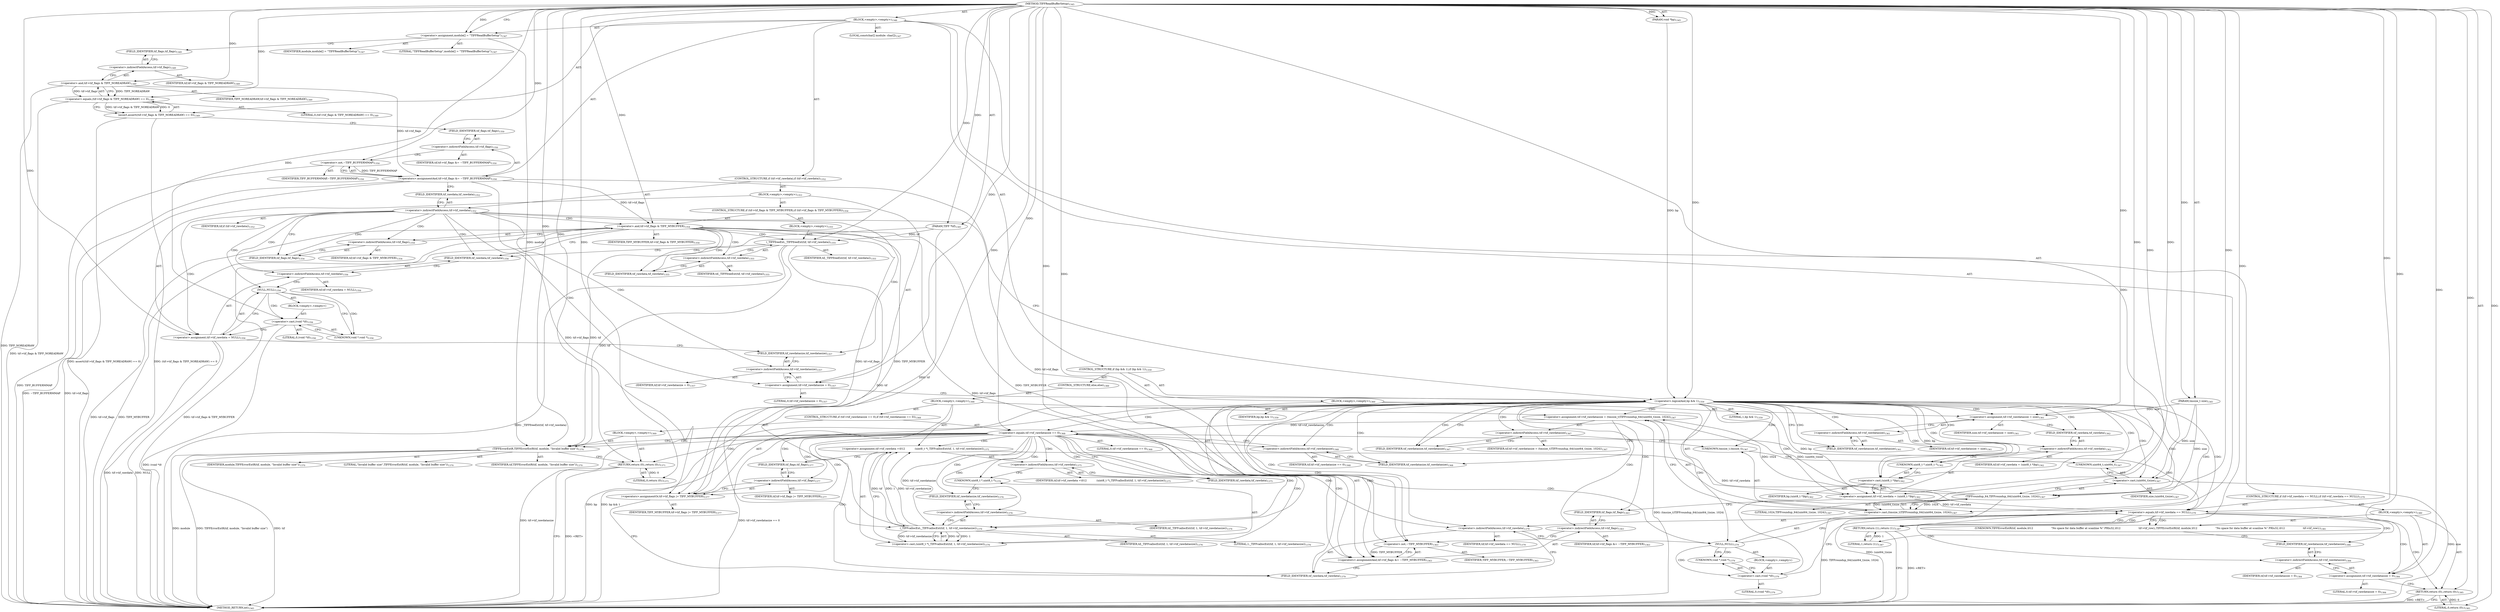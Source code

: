 digraph "TIFFReadBufferSetup" {  
"77069" [label = <(METHOD,TIFFReadBufferSetup)<SUB>1345</SUB>> ]
"77070" [label = <(PARAM,TIFF *tif)<SUB>1345</SUB>> ]
"77071" [label = <(PARAM,void *bp)<SUB>1345</SUB>> ]
"77072" [label = <(PARAM,tmsize_t size)<SUB>1345</SUB>> ]
"77073" [label = <(BLOCK,&lt;empty&gt;,&lt;empty&gt;)<SUB>1346</SUB>> ]
"77074" [label = <(LOCAL,constchar[] module: char[])<SUB>1347</SUB>> ]
"77075" [label = <(&lt;operator&gt;.assignment,module[] = &quot;TIFFReadBufferSetup&quot;)<SUB>1347</SUB>> ]
"77076" [label = <(IDENTIFIER,module,module[] = &quot;TIFFReadBufferSetup&quot;)<SUB>1347</SUB>> ]
"77077" [label = <(LITERAL,&quot;TIFFReadBufferSetup&quot;,module[] = &quot;TIFFReadBufferSetup&quot;)<SUB>1347</SUB>> ]
"77078" [label = <(assert,assert((tif-&gt;tif_flags &amp; TIFF_NOREADRAW) == 0))<SUB>1349</SUB>> ]
"77079" [label = <(&lt;operator&gt;.equals,(tif-&gt;tif_flags &amp; TIFF_NOREADRAW) == 0)<SUB>1349</SUB>> ]
"77080" [label = <(&lt;operator&gt;.and,tif-&gt;tif_flags &amp; TIFF_NOREADRAW)<SUB>1349</SUB>> ]
"77081" [label = <(&lt;operator&gt;.indirectFieldAccess,tif-&gt;tif_flags)<SUB>1349</SUB>> ]
"77082" [label = <(IDENTIFIER,tif,tif-&gt;tif_flags &amp; TIFF_NOREADRAW)<SUB>1349</SUB>> ]
"77083" [label = <(FIELD_IDENTIFIER,tif_flags,tif_flags)<SUB>1349</SUB>> ]
"77084" [label = <(IDENTIFIER,TIFF_NOREADRAW,tif-&gt;tif_flags &amp; TIFF_NOREADRAW)<SUB>1349</SUB>> ]
"77085" [label = <(LITERAL,0,(tif-&gt;tif_flags &amp; TIFF_NOREADRAW) == 0)<SUB>1349</SUB>> ]
"77086" [label = <(&lt;operators&gt;.assignmentAnd,tif-&gt;tif_flags &amp;= ~TIFF_BUFFERMMAP)<SUB>1350</SUB>> ]
"77087" [label = <(&lt;operator&gt;.indirectFieldAccess,tif-&gt;tif_flags)<SUB>1350</SUB>> ]
"77088" [label = <(IDENTIFIER,tif,tif-&gt;tif_flags &amp;= ~TIFF_BUFFERMMAP)<SUB>1350</SUB>> ]
"77089" [label = <(FIELD_IDENTIFIER,tif_flags,tif_flags)<SUB>1350</SUB>> ]
"77090" [label = <(&lt;operator&gt;.not,~TIFF_BUFFERMMAP)<SUB>1350</SUB>> ]
"77091" [label = <(IDENTIFIER,TIFF_BUFFERMMAP,~TIFF_BUFFERMMAP)<SUB>1350</SUB>> ]
"77092" [label = <(CONTROL_STRUCTURE,if (tif-&gt;tif_rawdata),if (tif-&gt;tif_rawdata))<SUB>1352</SUB>> ]
"77093" [label = <(&lt;operator&gt;.indirectFieldAccess,tif-&gt;tif_rawdata)<SUB>1352</SUB>> ]
"77094" [label = <(IDENTIFIER,tif,if (tif-&gt;tif_rawdata))<SUB>1352</SUB>> ]
"77095" [label = <(FIELD_IDENTIFIER,tif_rawdata,tif_rawdata)<SUB>1352</SUB>> ]
"77096" [label = <(BLOCK,&lt;empty&gt;,&lt;empty&gt;)<SUB>1353</SUB>> ]
"77097" [label = <(CONTROL_STRUCTURE,if (tif-&gt;tif_flags &amp; TIFF_MYBUFFER),if (tif-&gt;tif_flags &amp; TIFF_MYBUFFER))<SUB>1354</SUB>> ]
"77098" [label = <(&lt;operator&gt;.and,tif-&gt;tif_flags &amp; TIFF_MYBUFFER)<SUB>1354</SUB>> ]
"77099" [label = <(&lt;operator&gt;.indirectFieldAccess,tif-&gt;tif_flags)<SUB>1354</SUB>> ]
"77100" [label = <(IDENTIFIER,tif,tif-&gt;tif_flags &amp; TIFF_MYBUFFER)<SUB>1354</SUB>> ]
"77101" [label = <(FIELD_IDENTIFIER,tif_flags,tif_flags)<SUB>1354</SUB>> ]
"77102" [label = <(IDENTIFIER,TIFF_MYBUFFER,tif-&gt;tif_flags &amp; TIFF_MYBUFFER)<SUB>1354</SUB>> ]
"77103" [label = <(BLOCK,&lt;empty&gt;,&lt;empty&gt;)<SUB>1355</SUB>> ]
"77104" [label = <(_TIFFfreeExt,_TIFFfreeExt(tif, tif-&gt;tif_rawdata))<SUB>1355</SUB>> ]
"77105" [label = <(IDENTIFIER,tif,_TIFFfreeExt(tif, tif-&gt;tif_rawdata))<SUB>1355</SUB>> ]
"77106" [label = <(&lt;operator&gt;.indirectFieldAccess,tif-&gt;tif_rawdata)<SUB>1355</SUB>> ]
"77107" [label = <(IDENTIFIER,tif,_TIFFfreeExt(tif, tif-&gt;tif_rawdata))<SUB>1355</SUB>> ]
"77108" [label = <(FIELD_IDENTIFIER,tif_rawdata,tif_rawdata)<SUB>1355</SUB>> ]
"77109" [label = <(&lt;operator&gt;.assignment,tif-&gt;tif_rawdata = NULL)<SUB>1356</SUB>> ]
"77110" [label = <(&lt;operator&gt;.indirectFieldAccess,tif-&gt;tif_rawdata)<SUB>1356</SUB>> ]
"77111" [label = <(IDENTIFIER,tif,tif-&gt;tif_rawdata = NULL)<SUB>1356</SUB>> ]
"77112" [label = <(FIELD_IDENTIFIER,tif_rawdata,tif_rawdata)<SUB>1356</SUB>> ]
"77113" [label = <(NULL,NULL)<SUB>1356</SUB>> ]
"77114" [label = <(BLOCK,&lt;empty&gt;,&lt;empty&gt;)> ]
"77115" [label = <(&lt;operator&gt;.cast,(void *)0)<SUB>1356</SUB>> ]
"77116" [label = <(UNKNOWN,void *,void *)<SUB>1356</SUB>> ]
"77117" [label = <(LITERAL,0,(void *)0)<SUB>1356</SUB>> ]
"77118" [label = <(&lt;operator&gt;.assignment,tif-&gt;tif_rawdatasize = 0)<SUB>1357</SUB>> ]
"77119" [label = <(&lt;operator&gt;.indirectFieldAccess,tif-&gt;tif_rawdatasize)<SUB>1357</SUB>> ]
"77120" [label = <(IDENTIFIER,tif,tif-&gt;tif_rawdatasize = 0)<SUB>1357</SUB>> ]
"77121" [label = <(FIELD_IDENTIFIER,tif_rawdatasize,tif_rawdatasize)<SUB>1357</SUB>> ]
"77122" [label = <(LITERAL,0,tif-&gt;tif_rawdatasize = 0)<SUB>1357</SUB>> ]
"77123" [label = <(CONTROL_STRUCTURE,if (bp &amp;&amp; 1),if (bp &amp;&amp; 1))<SUB>1359</SUB>> ]
"77124" [label = <(&lt;operator&gt;.logicalAnd,bp &amp;&amp; 1)<SUB>1359</SUB>> ]
"77125" [label = <(IDENTIFIER,bp,bp &amp;&amp; 1)<SUB>1359</SUB>> ]
"77126" [label = <(LITERAL,1,bp &amp;&amp; 1)<SUB>1359</SUB>> ]
"77127" [label = <(BLOCK,&lt;empty&gt;,&lt;empty&gt;)<SUB>1360</SUB>> ]
"77128" [label = <(&lt;operator&gt;.assignment,tif-&gt;tif_rawdatasize = size)<SUB>1361</SUB>> ]
"77129" [label = <(&lt;operator&gt;.indirectFieldAccess,tif-&gt;tif_rawdatasize)<SUB>1361</SUB>> ]
"77130" [label = <(IDENTIFIER,tif,tif-&gt;tif_rawdatasize = size)<SUB>1361</SUB>> ]
"77131" [label = <(FIELD_IDENTIFIER,tif_rawdatasize,tif_rawdatasize)<SUB>1361</SUB>> ]
"77132" [label = <(IDENTIFIER,size,tif-&gt;tif_rawdatasize = size)<SUB>1361</SUB>> ]
"77133" [label = <(&lt;operator&gt;.assignment,tif-&gt;tif_rawdata = (uint8_t *)bp)<SUB>1362</SUB>> ]
"77134" [label = <(&lt;operator&gt;.indirectFieldAccess,tif-&gt;tif_rawdata)<SUB>1362</SUB>> ]
"77135" [label = <(IDENTIFIER,tif,tif-&gt;tif_rawdata = (uint8_t *)bp)<SUB>1362</SUB>> ]
"77136" [label = <(FIELD_IDENTIFIER,tif_rawdata,tif_rawdata)<SUB>1362</SUB>> ]
"77137" [label = <(&lt;operator&gt;.cast,(uint8_t *)bp)<SUB>1362</SUB>> ]
"77138" [label = <(UNKNOWN,uint8_t *,uint8_t *)<SUB>1362</SUB>> ]
"77139" [label = <(IDENTIFIER,bp,(uint8_t *)bp)<SUB>1362</SUB>> ]
"77140" [label = <(&lt;operators&gt;.assignmentAnd,tif-&gt;tif_flags &amp;= ~TIFF_MYBUFFER)<SUB>1363</SUB>> ]
"77141" [label = <(&lt;operator&gt;.indirectFieldAccess,tif-&gt;tif_flags)<SUB>1363</SUB>> ]
"77142" [label = <(IDENTIFIER,tif,tif-&gt;tif_flags &amp;= ~TIFF_MYBUFFER)<SUB>1363</SUB>> ]
"77143" [label = <(FIELD_IDENTIFIER,tif_flags,tif_flags)<SUB>1363</SUB>> ]
"77144" [label = <(&lt;operator&gt;.not,~TIFF_MYBUFFER)<SUB>1363</SUB>> ]
"77145" [label = <(IDENTIFIER,TIFF_MYBUFFER,~TIFF_MYBUFFER)<SUB>1363</SUB>> ]
"77146" [label = <(CONTROL_STRUCTURE,else,else)<SUB>1366</SUB>> ]
"77147" [label = <(BLOCK,&lt;empty&gt;,&lt;empty&gt;)<SUB>1366</SUB>> ]
"77148" [label = <(&lt;operator&gt;.assignment,tif-&gt;tif_rawdatasize = (tmsize_t)TIFFroundup_64((uint64_t)size, 1024))<SUB>1367</SUB>> ]
"77149" [label = <(&lt;operator&gt;.indirectFieldAccess,tif-&gt;tif_rawdatasize)<SUB>1367</SUB>> ]
"77150" [label = <(IDENTIFIER,tif,tif-&gt;tif_rawdatasize = (tmsize_t)TIFFroundup_64((uint64_t)size, 1024))<SUB>1367</SUB>> ]
"77151" [label = <(FIELD_IDENTIFIER,tif_rawdatasize,tif_rawdatasize)<SUB>1367</SUB>> ]
"77152" [label = <(&lt;operator&gt;.cast,(tmsize_t)TIFFroundup_64((uint64_t)size, 1024))<SUB>1367</SUB>> ]
"77153" [label = <(UNKNOWN,tmsize_t,tmsize_t)<SUB>1367</SUB>> ]
"77154" [label = <(TIFFroundup_64,TIFFroundup_64((uint64_t)size, 1024))<SUB>1367</SUB>> ]
"77155" [label = <(&lt;operator&gt;.cast,(uint64_t)size)<SUB>1367</SUB>> ]
"77156" [label = <(UNKNOWN,uint64_t,uint64_t)<SUB>1367</SUB>> ]
"77157" [label = <(IDENTIFIER,size,(uint64_t)size)<SUB>1367</SUB>> ]
"77158" [label = <(LITERAL,1024,TIFFroundup_64((uint64_t)size, 1024))<SUB>1367</SUB>> ]
"77159" [label = <(CONTROL_STRUCTURE,if (tif-&gt;tif_rawdatasize == 0),if (tif-&gt;tif_rawdatasize == 0))<SUB>1368</SUB>> ]
"77160" [label = <(&lt;operator&gt;.equals,tif-&gt;tif_rawdatasize == 0)<SUB>1368</SUB>> ]
"77161" [label = <(&lt;operator&gt;.indirectFieldAccess,tif-&gt;tif_rawdatasize)<SUB>1368</SUB>> ]
"77162" [label = <(IDENTIFIER,tif,tif-&gt;tif_rawdatasize == 0)<SUB>1368</SUB>> ]
"77163" [label = <(FIELD_IDENTIFIER,tif_rawdatasize,tif_rawdatasize)<SUB>1368</SUB>> ]
"77164" [label = <(LITERAL,0,tif-&gt;tif_rawdatasize == 0)<SUB>1368</SUB>> ]
"77165" [label = <(BLOCK,&lt;empty&gt;,&lt;empty&gt;)<SUB>1369</SUB>> ]
"77166" [label = <(TIFFErrorExtR,TIFFErrorExtR(tif, module, &quot;Invalid buffer size&quot;))<SUB>1370</SUB>> ]
"77167" [label = <(IDENTIFIER,tif,TIFFErrorExtR(tif, module, &quot;Invalid buffer size&quot;))<SUB>1370</SUB>> ]
"77168" [label = <(IDENTIFIER,module,TIFFErrorExtR(tif, module, &quot;Invalid buffer size&quot;))<SUB>1370</SUB>> ]
"77169" [label = <(LITERAL,&quot;Invalid buffer size&quot;,TIFFErrorExtR(tif, module, &quot;Invalid buffer size&quot;))<SUB>1370</SUB>> ]
"77170" [label = <(RETURN,return (0);,return (0);)<SUB>1371</SUB>> ]
"77171" [label = <(LITERAL,0,return (0);)<SUB>1371</SUB>> ]
"77172" [label = <(&lt;operator&gt;.assignment,tif-&gt;tif_rawdata =\012            (uint8_t *)_TIFFcallocExt(tif, 1, tif-&gt;tif_rawdatasize))<SUB>1375</SUB>> ]
"77173" [label = <(&lt;operator&gt;.indirectFieldAccess,tif-&gt;tif_rawdata)<SUB>1375</SUB>> ]
"77174" [label = <(IDENTIFIER,tif,tif-&gt;tif_rawdata =\012            (uint8_t *)_TIFFcallocExt(tif, 1, tif-&gt;tif_rawdatasize))<SUB>1375</SUB>> ]
"77175" [label = <(FIELD_IDENTIFIER,tif_rawdata,tif_rawdata)<SUB>1375</SUB>> ]
"77176" [label = <(&lt;operator&gt;.cast,(uint8_t *)_TIFFcallocExt(tif, 1, tif-&gt;tif_rawdatasize))<SUB>1376</SUB>> ]
"77177" [label = <(UNKNOWN,uint8_t *,uint8_t *)<SUB>1376</SUB>> ]
"77178" [label = <(_TIFFcallocExt,_TIFFcallocExt(tif, 1, tif-&gt;tif_rawdatasize))<SUB>1376</SUB>> ]
"77179" [label = <(IDENTIFIER,tif,_TIFFcallocExt(tif, 1, tif-&gt;tif_rawdatasize))<SUB>1376</SUB>> ]
"77180" [label = <(LITERAL,1,_TIFFcallocExt(tif, 1, tif-&gt;tif_rawdatasize))<SUB>1376</SUB>> ]
"77181" [label = <(&lt;operator&gt;.indirectFieldAccess,tif-&gt;tif_rawdatasize)<SUB>1376</SUB>> ]
"77182" [label = <(IDENTIFIER,tif,_TIFFcallocExt(tif, 1, tif-&gt;tif_rawdatasize))<SUB>1376</SUB>> ]
"77183" [label = <(FIELD_IDENTIFIER,tif_rawdatasize,tif_rawdatasize)<SUB>1376</SUB>> ]
"77184" [label = <(&lt;operators&gt;.assignmentOr,tif-&gt;tif_flags |= TIFF_MYBUFFER)<SUB>1377</SUB>> ]
"77185" [label = <(&lt;operator&gt;.indirectFieldAccess,tif-&gt;tif_flags)<SUB>1377</SUB>> ]
"77186" [label = <(IDENTIFIER,tif,tif-&gt;tif_flags |= TIFF_MYBUFFER)<SUB>1377</SUB>> ]
"77187" [label = <(FIELD_IDENTIFIER,tif_flags,tif_flags)<SUB>1377</SUB>> ]
"77188" [label = <(IDENTIFIER,TIFF_MYBUFFER,tif-&gt;tif_flags |= TIFF_MYBUFFER)<SUB>1377</SUB>> ]
"77189" [label = <(CONTROL_STRUCTURE,if (tif-&gt;tif_rawdata == NULL),if (tif-&gt;tif_rawdata == NULL))<SUB>1379</SUB>> ]
"77190" [label = <(&lt;operator&gt;.equals,tif-&gt;tif_rawdata == NULL)<SUB>1379</SUB>> ]
"77191" [label = <(&lt;operator&gt;.indirectFieldAccess,tif-&gt;tif_rawdata)<SUB>1379</SUB>> ]
"77192" [label = <(IDENTIFIER,tif,tif-&gt;tif_rawdata == NULL)<SUB>1379</SUB>> ]
"77193" [label = <(FIELD_IDENTIFIER,tif_rawdata,tif_rawdata)<SUB>1379</SUB>> ]
"77194" [label = <(NULL,NULL)<SUB>1379</SUB>> ]
"77195" [label = <(BLOCK,&lt;empty&gt;,&lt;empty&gt;)> ]
"77196" [label = <(&lt;operator&gt;.cast,(void *)0)<SUB>1379</SUB>> ]
"77197" [label = <(UNKNOWN,void *,void *)<SUB>1379</SUB>> ]
"77198" [label = <(LITERAL,0,(void *)0)<SUB>1379</SUB>> ]
"77199" [label = <(BLOCK,&lt;empty&gt;,&lt;empty&gt;)<SUB>1380</SUB>> ]
"77200" [label = <(UNKNOWN,TIFFErrorExtR(tif, module,\012                      &quot;No space for data buffer at scanline %&quot; PRIu32,\012                      tif-&gt;tif_row);,TIFFErrorExtR(tif, module,\012                      &quot;No space for data buffer at scanline %&quot; PRIu32,\012                      tif-&gt;tif_row);)<SUB>1381</SUB>> ]
"77201" [label = <(&lt;operator&gt;.assignment,tif-&gt;tif_rawdatasize = 0)<SUB>1384</SUB>> ]
"77202" [label = <(&lt;operator&gt;.indirectFieldAccess,tif-&gt;tif_rawdatasize)<SUB>1384</SUB>> ]
"77203" [label = <(IDENTIFIER,tif,tif-&gt;tif_rawdatasize = 0)<SUB>1384</SUB>> ]
"77204" [label = <(FIELD_IDENTIFIER,tif_rawdatasize,tif_rawdatasize)<SUB>1384</SUB>> ]
"77205" [label = <(LITERAL,0,tif-&gt;tif_rawdatasize = 0)<SUB>1384</SUB>> ]
"77206" [label = <(RETURN,return (0);,return (0);)<SUB>1385</SUB>> ]
"77207" [label = <(LITERAL,0,return (0);)<SUB>1385</SUB>> ]
"77208" [label = <(RETURN,return (1);,return (1);)<SUB>1387</SUB>> ]
"77209" [label = <(LITERAL,1,return (1);)<SUB>1387</SUB>> ]
"77210" [label = <(METHOD_RETURN,int)<SUB>1345</SUB>> ]
  "77069" -> "77070"  [ label = "AST: "] 
  "77069" -> "77071"  [ label = "AST: "] 
  "77069" -> "77072"  [ label = "AST: "] 
  "77069" -> "77073"  [ label = "AST: "] 
  "77069" -> "77210"  [ label = "AST: "] 
  "77073" -> "77074"  [ label = "AST: "] 
  "77073" -> "77075"  [ label = "AST: "] 
  "77073" -> "77078"  [ label = "AST: "] 
  "77073" -> "77086"  [ label = "AST: "] 
  "77073" -> "77092"  [ label = "AST: "] 
  "77073" -> "77123"  [ label = "AST: "] 
  "77073" -> "77189"  [ label = "AST: "] 
  "77073" -> "77208"  [ label = "AST: "] 
  "77075" -> "77076"  [ label = "AST: "] 
  "77075" -> "77077"  [ label = "AST: "] 
  "77078" -> "77079"  [ label = "AST: "] 
  "77079" -> "77080"  [ label = "AST: "] 
  "77079" -> "77085"  [ label = "AST: "] 
  "77080" -> "77081"  [ label = "AST: "] 
  "77080" -> "77084"  [ label = "AST: "] 
  "77081" -> "77082"  [ label = "AST: "] 
  "77081" -> "77083"  [ label = "AST: "] 
  "77086" -> "77087"  [ label = "AST: "] 
  "77086" -> "77090"  [ label = "AST: "] 
  "77087" -> "77088"  [ label = "AST: "] 
  "77087" -> "77089"  [ label = "AST: "] 
  "77090" -> "77091"  [ label = "AST: "] 
  "77092" -> "77093"  [ label = "AST: "] 
  "77092" -> "77096"  [ label = "AST: "] 
  "77093" -> "77094"  [ label = "AST: "] 
  "77093" -> "77095"  [ label = "AST: "] 
  "77096" -> "77097"  [ label = "AST: "] 
  "77096" -> "77109"  [ label = "AST: "] 
  "77096" -> "77118"  [ label = "AST: "] 
  "77097" -> "77098"  [ label = "AST: "] 
  "77097" -> "77103"  [ label = "AST: "] 
  "77098" -> "77099"  [ label = "AST: "] 
  "77098" -> "77102"  [ label = "AST: "] 
  "77099" -> "77100"  [ label = "AST: "] 
  "77099" -> "77101"  [ label = "AST: "] 
  "77103" -> "77104"  [ label = "AST: "] 
  "77104" -> "77105"  [ label = "AST: "] 
  "77104" -> "77106"  [ label = "AST: "] 
  "77106" -> "77107"  [ label = "AST: "] 
  "77106" -> "77108"  [ label = "AST: "] 
  "77109" -> "77110"  [ label = "AST: "] 
  "77109" -> "77113"  [ label = "AST: "] 
  "77110" -> "77111"  [ label = "AST: "] 
  "77110" -> "77112"  [ label = "AST: "] 
  "77113" -> "77114"  [ label = "AST: "] 
  "77114" -> "77115"  [ label = "AST: "] 
  "77115" -> "77116"  [ label = "AST: "] 
  "77115" -> "77117"  [ label = "AST: "] 
  "77118" -> "77119"  [ label = "AST: "] 
  "77118" -> "77122"  [ label = "AST: "] 
  "77119" -> "77120"  [ label = "AST: "] 
  "77119" -> "77121"  [ label = "AST: "] 
  "77123" -> "77124"  [ label = "AST: "] 
  "77123" -> "77127"  [ label = "AST: "] 
  "77123" -> "77146"  [ label = "AST: "] 
  "77124" -> "77125"  [ label = "AST: "] 
  "77124" -> "77126"  [ label = "AST: "] 
  "77127" -> "77128"  [ label = "AST: "] 
  "77127" -> "77133"  [ label = "AST: "] 
  "77127" -> "77140"  [ label = "AST: "] 
  "77128" -> "77129"  [ label = "AST: "] 
  "77128" -> "77132"  [ label = "AST: "] 
  "77129" -> "77130"  [ label = "AST: "] 
  "77129" -> "77131"  [ label = "AST: "] 
  "77133" -> "77134"  [ label = "AST: "] 
  "77133" -> "77137"  [ label = "AST: "] 
  "77134" -> "77135"  [ label = "AST: "] 
  "77134" -> "77136"  [ label = "AST: "] 
  "77137" -> "77138"  [ label = "AST: "] 
  "77137" -> "77139"  [ label = "AST: "] 
  "77140" -> "77141"  [ label = "AST: "] 
  "77140" -> "77144"  [ label = "AST: "] 
  "77141" -> "77142"  [ label = "AST: "] 
  "77141" -> "77143"  [ label = "AST: "] 
  "77144" -> "77145"  [ label = "AST: "] 
  "77146" -> "77147"  [ label = "AST: "] 
  "77147" -> "77148"  [ label = "AST: "] 
  "77147" -> "77159"  [ label = "AST: "] 
  "77147" -> "77172"  [ label = "AST: "] 
  "77147" -> "77184"  [ label = "AST: "] 
  "77148" -> "77149"  [ label = "AST: "] 
  "77148" -> "77152"  [ label = "AST: "] 
  "77149" -> "77150"  [ label = "AST: "] 
  "77149" -> "77151"  [ label = "AST: "] 
  "77152" -> "77153"  [ label = "AST: "] 
  "77152" -> "77154"  [ label = "AST: "] 
  "77154" -> "77155"  [ label = "AST: "] 
  "77154" -> "77158"  [ label = "AST: "] 
  "77155" -> "77156"  [ label = "AST: "] 
  "77155" -> "77157"  [ label = "AST: "] 
  "77159" -> "77160"  [ label = "AST: "] 
  "77159" -> "77165"  [ label = "AST: "] 
  "77160" -> "77161"  [ label = "AST: "] 
  "77160" -> "77164"  [ label = "AST: "] 
  "77161" -> "77162"  [ label = "AST: "] 
  "77161" -> "77163"  [ label = "AST: "] 
  "77165" -> "77166"  [ label = "AST: "] 
  "77165" -> "77170"  [ label = "AST: "] 
  "77166" -> "77167"  [ label = "AST: "] 
  "77166" -> "77168"  [ label = "AST: "] 
  "77166" -> "77169"  [ label = "AST: "] 
  "77170" -> "77171"  [ label = "AST: "] 
  "77172" -> "77173"  [ label = "AST: "] 
  "77172" -> "77176"  [ label = "AST: "] 
  "77173" -> "77174"  [ label = "AST: "] 
  "77173" -> "77175"  [ label = "AST: "] 
  "77176" -> "77177"  [ label = "AST: "] 
  "77176" -> "77178"  [ label = "AST: "] 
  "77178" -> "77179"  [ label = "AST: "] 
  "77178" -> "77180"  [ label = "AST: "] 
  "77178" -> "77181"  [ label = "AST: "] 
  "77181" -> "77182"  [ label = "AST: "] 
  "77181" -> "77183"  [ label = "AST: "] 
  "77184" -> "77185"  [ label = "AST: "] 
  "77184" -> "77188"  [ label = "AST: "] 
  "77185" -> "77186"  [ label = "AST: "] 
  "77185" -> "77187"  [ label = "AST: "] 
  "77189" -> "77190"  [ label = "AST: "] 
  "77189" -> "77199"  [ label = "AST: "] 
  "77190" -> "77191"  [ label = "AST: "] 
  "77190" -> "77194"  [ label = "AST: "] 
  "77191" -> "77192"  [ label = "AST: "] 
  "77191" -> "77193"  [ label = "AST: "] 
  "77194" -> "77195"  [ label = "AST: "] 
  "77195" -> "77196"  [ label = "AST: "] 
  "77196" -> "77197"  [ label = "AST: "] 
  "77196" -> "77198"  [ label = "AST: "] 
  "77199" -> "77200"  [ label = "AST: "] 
  "77199" -> "77201"  [ label = "AST: "] 
  "77199" -> "77206"  [ label = "AST: "] 
  "77201" -> "77202"  [ label = "AST: "] 
  "77201" -> "77205"  [ label = "AST: "] 
  "77202" -> "77203"  [ label = "AST: "] 
  "77202" -> "77204"  [ label = "AST: "] 
  "77206" -> "77207"  [ label = "AST: "] 
  "77208" -> "77209"  [ label = "AST: "] 
  "77075" -> "77083"  [ label = "CFG: "] 
  "77078" -> "77089"  [ label = "CFG: "] 
  "77086" -> "77095"  [ label = "CFG: "] 
  "77208" -> "77210"  [ label = "CFG: "] 
  "77079" -> "77078"  [ label = "CFG: "] 
  "77087" -> "77090"  [ label = "CFG: "] 
  "77090" -> "77086"  [ label = "CFG: "] 
  "77093" -> "77101"  [ label = "CFG: "] 
  "77093" -> "77124"  [ label = "CFG: "] 
  "77124" -> "77131"  [ label = "CFG: "] 
  "77124" -> "77151"  [ label = "CFG: "] 
  "77190" -> "77200"  [ label = "CFG: "] 
  "77190" -> "77208"  [ label = "CFG: "] 
  "77080" -> "77079"  [ label = "CFG: "] 
  "77089" -> "77087"  [ label = "CFG: "] 
  "77095" -> "77093"  [ label = "CFG: "] 
  "77109" -> "77121"  [ label = "CFG: "] 
  "77118" -> "77124"  [ label = "CFG: "] 
  "77128" -> "77136"  [ label = "CFG: "] 
  "77133" -> "77143"  [ label = "CFG: "] 
  "77140" -> "77193"  [ label = "CFG: "] 
  "77191" -> "77194"  [ label = "CFG: "] 
  "77194" -> "77197"  [ label = "CFG: "] 
  "77194" -> "77190"  [ label = "CFG: "] 
  "77200" -> "77204"  [ label = "CFG: "] 
  "77201" -> "77206"  [ label = "CFG: "] 
  "77206" -> "77210"  [ label = "CFG: "] 
  "77081" -> "77080"  [ label = "CFG: "] 
  "77098" -> "77108"  [ label = "CFG: "] 
  "77098" -> "77112"  [ label = "CFG: "] 
  "77110" -> "77113"  [ label = "CFG: "] 
  "77113" -> "77116"  [ label = "CFG: "] 
  "77113" -> "77109"  [ label = "CFG: "] 
  "77119" -> "77118"  [ label = "CFG: "] 
  "77129" -> "77128"  [ label = "CFG: "] 
  "77134" -> "77138"  [ label = "CFG: "] 
  "77137" -> "77133"  [ label = "CFG: "] 
  "77141" -> "77144"  [ label = "CFG: "] 
  "77144" -> "77140"  [ label = "CFG: "] 
  "77148" -> "77163"  [ label = "CFG: "] 
  "77172" -> "77187"  [ label = "CFG: "] 
  "77184" -> "77193"  [ label = "CFG: "] 
  "77193" -> "77191"  [ label = "CFG: "] 
  "77202" -> "77201"  [ label = "CFG: "] 
  "77083" -> "77081"  [ label = "CFG: "] 
  "77099" -> "77098"  [ label = "CFG: "] 
  "77104" -> "77112"  [ label = "CFG: "] 
  "77112" -> "77110"  [ label = "CFG: "] 
  "77121" -> "77119"  [ label = "CFG: "] 
  "77131" -> "77129"  [ label = "CFG: "] 
  "77136" -> "77134"  [ label = "CFG: "] 
  "77138" -> "77137"  [ label = "CFG: "] 
  "77143" -> "77141"  [ label = "CFG: "] 
  "77149" -> "77153"  [ label = "CFG: "] 
  "77152" -> "77148"  [ label = "CFG: "] 
  "77160" -> "77166"  [ label = "CFG: "] 
  "77160" -> "77175"  [ label = "CFG: "] 
  "77173" -> "77177"  [ label = "CFG: "] 
  "77176" -> "77172"  [ label = "CFG: "] 
  "77185" -> "77184"  [ label = "CFG: "] 
  "77196" -> "77190"  [ label = "CFG: "] 
  "77204" -> "77202"  [ label = "CFG: "] 
  "77101" -> "77099"  [ label = "CFG: "] 
  "77106" -> "77104"  [ label = "CFG: "] 
  "77115" -> "77109"  [ label = "CFG: "] 
  "77151" -> "77149"  [ label = "CFG: "] 
  "77153" -> "77156"  [ label = "CFG: "] 
  "77154" -> "77152"  [ label = "CFG: "] 
  "77161" -> "77160"  [ label = "CFG: "] 
  "77166" -> "77170"  [ label = "CFG: "] 
  "77170" -> "77210"  [ label = "CFG: "] 
  "77175" -> "77173"  [ label = "CFG: "] 
  "77177" -> "77183"  [ label = "CFG: "] 
  "77178" -> "77176"  [ label = "CFG: "] 
  "77187" -> "77185"  [ label = "CFG: "] 
  "77197" -> "77196"  [ label = "CFG: "] 
  "77108" -> "77106"  [ label = "CFG: "] 
  "77116" -> "77115"  [ label = "CFG: "] 
  "77155" -> "77154"  [ label = "CFG: "] 
  "77163" -> "77161"  [ label = "CFG: "] 
  "77181" -> "77178"  [ label = "CFG: "] 
  "77156" -> "77155"  [ label = "CFG: "] 
  "77183" -> "77181"  [ label = "CFG: "] 
  "77069" -> "77075"  [ label = "CFG: "] 
  "77170" -> "77210"  [ label = "DDG: &lt;RET&gt;"] 
  "77208" -> "77210"  [ label = "DDG: &lt;RET&gt;"] 
  "77206" -> "77210"  [ label = "DDG: &lt;RET&gt;"] 
  "77079" -> "77210"  [ label = "DDG: tif-&gt;tif_flags &amp; TIFF_NOREADRAW"] 
  "77078" -> "77210"  [ label = "DDG: (tif-&gt;tif_flags &amp; TIFF_NOREADRAW) == 0"] 
  "77078" -> "77210"  [ label = "DDG: assert((tif-&gt;tif_flags &amp; TIFF_NOREADRAW) == 0)"] 
  "77086" -> "77210"  [ label = "DDG: tif-&gt;tif_flags"] 
  "77086" -> "77210"  [ label = "DDG: ~TIFF_BUFFERMMAP"] 
  "77098" -> "77210"  [ label = "DDG: tif-&gt;tif_flags"] 
  "77098" -> "77210"  [ label = "DDG: TIFF_MYBUFFER"] 
  "77098" -> "77210"  [ label = "DDG: tif-&gt;tif_flags &amp; TIFF_MYBUFFER"] 
  "77104" -> "77210"  [ label = "DDG: _TIFFfreeExt(tif, tif-&gt;tif_rawdata)"] 
  "77109" -> "77210"  [ label = "DDG: tif-&gt;tif_rawdata"] 
  "77109" -> "77210"  [ label = "DDG: NULL"] 
  "77115" -> "77210"  [ label = "DDG: (void *)0"] 
  "77124" -> "77210"  [ label = "DDG: bp"] 
  "77124" -> "77210"  [ label = "DDG: bp &amp;&amp; 1"] 
  "77155" -> "77210"  [ label = "DDG: size"] 
  "77154" -> "77210"  [ label = "DDG: (uint64_t)size"] 
  "77152" -> "77210"  [ label = "DDG: TIFFroundup_64((uint64_t)size, 1024)"] 
  "77148" -> "77210"  [ label = "DDG: (tmsize_t)TIFFroundup_64((uint64_t)size, 1024)"] 
  "77160" -> "77210"  [ label = "DDG: tif-&gt;tif_rawdatasize"] 
  "77160" -> "77210"  [ label = "DDG: tif-&gt;tif_rawdatasize == 0"] 
  "77166" -> "77210"  [ label = "DDG: tif"] 
  "77166" -> "77210"  [ label = "DDG: module"] 
  "77166" -> "77210"  [ label = "DDG: TIFFErrorExtR(tif, module, &quot;Invalid buffer size&quot;)"] 
  "77090" -> "77210"  [ label = "DDG: TIFF_BUFFERMMAP"] 
  "77080" -> "77210"  [ label = "DDG: TIFF_NOREADRAW"] 
  "77069" -> "77070"  [ label = "DDG: "] 
  "77069" -> "77071"  [ label = "DDG: "] 
  "77069" -> "77072"  [ label = "DDG: "] 
  "77069" -> "77075"  [ label = "DDG: "] 
  "77090" -> "77086"  [ label = "DDG: TIFF_BUFFERMMAP"] 
  "77209" -> "77208"  [ label = "DDG: 1"] 
  "77069" -> "77208"  [ label = "DDG: "] 
  "77079" -> "77078"  [ label = "DDG: tif-&gt;tif_flags &amp; TIFF_NOREADRAW"] 
  "77079" -> "77078"  [ label = "DDG: 0"] 
  "77080" -> "77086"  [ label = "DDG: tif-&gt;tif_flags"] 
  "77069" -> "77209"  [ label = "DDG: "] 
  "77080" -> "77079"  [ label = "DDG: tif-&gt;tif_flags"] 
  "77080" -> "77079"  [ label = "DDG: TIFF_NOREADRAW"] 
  "77069" -> "77079"  [ label = "DDG: "] 
  "77069" -> "77090"  [ label = "DDG: "] 
  "77069" -> "77109"  [ label = "DDG: "] 
  "77069" -> "77118"  [ label = "DDG: "] 
  "77071" -> "77124"  [ label = "DDG: bp"] 
  "77069" -> "77124"  [ label = "DDG: "] 
  "77072" -> "77128"  [ label = "DDG: size"] 
  "77069" -> "77128"  [ label = "DDG: "] 
  "77124" -> "77133"  [ label = "DDG: bp"] 
  "77069" -> "77133"  [ label = "DDG: "] 
  "77144" -> "77140"  [ label = "DDG: TIFF_MYBUFFER"] 
  "77172" -> "77190"  [ label = "DDG: tif-&gt;tif_rawdata"] 
  "77133" -> "77190"  [ label = "DDG: tif-&gt;tif_rawdata"] 
  "77069" -> "77190"  [ label = "DDG: "] 
  "77069" -> "77201"  [ label = "DDG: "] 
  "77207" -> "77206"  [ label = "DDG: 0"] 
  "77069" -> "77206"  [ label = "DDG: "] 
  "77069" -> "77080"  [ label = "DDG: "] 
  "77086" -> "77140"  [ label = "DDG: tif-&gt;tif_flags"] 
  "77098" -> "77140"  [ label = "DDG: tif-&gt;tif_flags"] 
  "77154" -> "77148"  [ label = "DDG: (uint64_t)size"] 
  "77154" -> "77148"  [ label = "DDG: 1024"] 
  "77178" -> "77172"  [ label = "DDG: tif"] 
  "77178" -> "77172"  [ label = "DDG: 1"] 
  "77178" -> "77172"  [ label = "DDG: tif-&gt;tif_rawdatasize"] 
  "77098" -> "77184"  [ label = "DDG: TIFF_MYBUFFER"] 
  "77069" -> "77184"  [ label = "DDG: "] 
  "77069" -> "77207"  [ label = "DDG: "] 
  "77086" -> "77098"  [ label = "DDG: tif-&gt;tif_flags"] 
  "77069" -> "77098"  [ label = "DDG: "] 
  "77124" -> "77137"  [ label = "DDG: bp"] 
  "77069" -> "77137"  [ label = "DDG: "] 
  "77098" -> "77144"  [ label = "DDG: TIFF_MYBUFFER"] 
  "77069" -> "77144"  [ label = "DDG: "] 
  "77086" -> "77184"  [ label = "DDG: tif-&gt;tif_flags"] 
  "77098" -> "77184"  [ label = "DDG: tif-&gt;tif_flags"] 
  "77069" -> "77196"  [ label = "DDG: "] 
  "77070" -> "77104"  [ label = "DDG: tif"] 
  "77069" -> "77104"  [ label = "DDG: "] 
  "77069" -> "77115"  [ label = "DDG: "] 
  "77154" -> "77152"  [ label = "DDG: (uint64_t)size"] 
  "77154" -> "77152"  [ label = "DDG: 1024"] 
  "77148" -> "77160"  [ label = "DDG: tif-&gt;tif_rawdatasize"] 
  "77069" -> "77160"  [ label = "DDG: "] 
  "77171" -> "77170"  [ label = "DDG: 0"] 
  "77069" -> "77170"  [ label = "DDG: "] 
  "77178" -> "77176"  [ label = "DDG: tif"] 
  "77178" -> "77176"  [ label = "DDG: 1"] 
  "77178" -> "77176"  [ label = "DDG: tif-&gt;tif_rawdatasize"] 
  "77072" -> "77154"  [ label = "DDG: size"] 
  "77069" -> "77154"  [ label = "DDG: "] 
  "77104" -> "77166"  [ label = "DDG: tif"] 
  "77070" -> "77166"  [ label = "DDG: tif"] 
  "77069" -> "77166"  [ label = "DDG: "] 
  "77075" -> "77166"  [ label = "DDG: module"] 
  "77069" -> "77171"  [ label = "DDG: "] 
  "77104" -> "77178"  [ label = "DDG: tif"] 
  "77070" -> "77178"  [ label = "DDG: tif"] 
  "77069" -> "77178"  [ label = "DDG: "] 
  "77160" -> "77178"  [ label = "DDG: tif-&gt;tif_rawdatasize"] 
  "77072" -> "77155"  [ label = "DDG: size"] 
  "77069" -> "77155"  [ label = "DDG: "] 
  "77093" -> "77118"  [ label = "CDG: "] 
  "77093" -> "77113"  [ label = "CDG: "] 
  "77093" -> "77119"  [ label = "CDG: "] 
  "77093" -> "77101"  [ label = "CDG: "] 
  "77093" -> "77112"  [ label = "CDG: "] 
  "77093" -> "77121"  [ label = "CDG: "] 
  "77093" -> "77109"  [ label = "CDG: "] 
  "77093" -> "77099"  [ label = "CDG: "] 
  "77093" -> "77110"  [ label = "CDG: "] 
  "77093" -> "77098"  [ label = "CDG: "] 
  "77124" -> "77156"  [ label = "CDG: "] 
  "77124" -> "77140"  [ label = "CDG: "] 
  "77124" -> "77137"  [ label = "CDG: "] 
  "77124" -> "77155"  [ label = "CDG: "] 
  "77124" -> "77190"  [ label = "CDG: "] 
  "77124" -> "77143"  [ label = "CDG: "] 
  "77124" -> "77134"  [ label = "CDG: "] 
  "77124" -> "77160"  [ label = "CDG: "] 
  "77124" -> "77129"  [ label = "CDG: "] 
  "77124" -> "77144"  [ label = "CDG: "] 
  "77124" -> "77191"  [ label = "CDG: "] 
  "77124" -> "77151"  [ label = "CDG: "] 
  "77124" -> "77131"  [ label = "CDG: "] 
  "77124" -> "77153"  [ label = "CDG: "] 
  "77124" -> "77152"  [ label = "CDG: "] 
  "77124" -> "77148"  [ label = "CDG: "] 
  "77124" -> "77141"  [ label = "CDG: "] 
  "77124" -> "77136"  [ label = "CDG: "] 
  "77124" -> "77194"  [ label = "CDG: "] 
  "77124" -> "77161"  [ label = "CDG: "] 
  "77124" -> "77193"  [ label = "CDG: "] 
  "77124" -> "77133"  [ label = "CDG: "] 
  "77124" -> "77128"  [ label = "CDG: "] 
  "77124" -> "77138"  [ label = "CDG: "] 
  "77124" -> "77163"  [ label = "CDG: "] 
  "77124" -> "77149"  [ label = "CDG: "] 
  "77124" -> "77154"  [ label = "CDG: "] 
  "77190" -> "77200"  [ label = "CDG: "] 
  "77190" -> "77202"  [ label = "CDG: "] 
  "77190" -> "77204"  [ label = "CDG: "] 
  "77190" -> "77206"  [ label = "CDG: "] 
  "77190" -> "77208"  [ label = "CDG: "] 
  "77190" -> "77201"  [ label = "CDG: "] 
  "77194" -> "77196"  [ label = "CDG: "] 
  "77194" -> "77197"  [ label = "CDG: "] 
  "77098" -> "77106"  [ label = "CDG: "] 
  "77098" -> "77108"  [ label = "CDG: "] 
  "77098" -> "77104"  [ label = "CDG: "] 
  "77113" -> "77116"  [ label = "CDG: "] 
  "77113" -> "77115"  [ label = "CDG: "] 
  "77160" -> "77176"  [ label = "CDG: "] 
  "77160" -> "77183"  [ label = "CDG: "] 
  "77160" -> "77166"  [ label = "CDG: "] 
  "77160" -> "77175"  [ label = "CDG: "] 
  "77160" -> "77184"  [ label = "CDG: "] 
  "77160" -> "77190"  [ label = "CDG: "] 
  "77160" -> "77181"  [ label = "CDG: "] 
  "77160" -> "77191"  [ label = "CDG: "] 
  "77160" -> "77178"  [ label = "CDG: "] 
  "77160" -> "77187"  [ label = "CDG: "] 
  "77160" -> "77170"  [ label = "CDG: "] 
  "77160" -> "77194"  [ label = "CDG: "] 
  "77160" -> "77177"  [ label = "CDG: "] 
  "77160" -> "77193"  [ label = "CDG: "] 
  "77160" -> "77185"  [ label = "CDG: "] 
  "77160" -> "77172"  [ label = "CDG: "] 
  "77160" -> "77173"  [ label = "CDG: "] 
}

